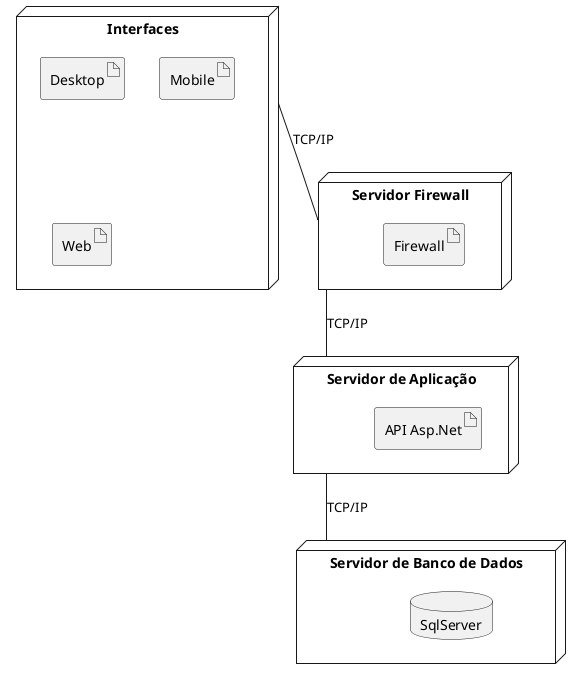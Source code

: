 ﻿@startuml 


node "Interfaces" {
    artifact "Desktop" as Desktop
    artifact "Mobile" as Mobile
    artifact "Web" as Web
}

node "Servidor Firewall" {
    artifact Firewall
}

node "Servidor de Banco de Dados" {
    database SqlServer
}

node "Servidor de Aplicação" {
    artifact "API Asp.Net" as API
}

"Interfaces" -- "Servidor Firewall" : TCP/IP
"Servidor Firewall" -down- "Servidor de Aplicação" : TCP/IP
"Servidor de Aplicação" -down- "Servidor de Banco de Dados" : TCP/IP
@enduml
